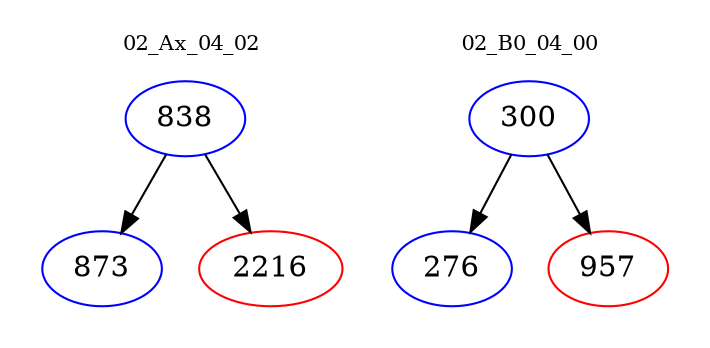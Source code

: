 digraph{
subgraph cluster_0 {
color = white
label = "02_Ax_04_02";
fontsize=10;
T0_838 [label="838", color="blue"]
T0_838 -> T0_873 [color="black"]
T0_873 [label="873", color="blue"]
T0_838 -> T0_2216 [color="black"]
T0_2216 [label="2216", color="red"]
}
subgraph cluster_1 {
color = white
label = "02_B0_04_00";
fontsize=10;
T1_300 [label="300", color="blue"]
T1_300 -> T1_276 [color="black"]
T1_276 [label="276", color="blue"]
T1_300 -> T1_957 [color="black"]
T1_957 [label="957", color="red"]
}
}
